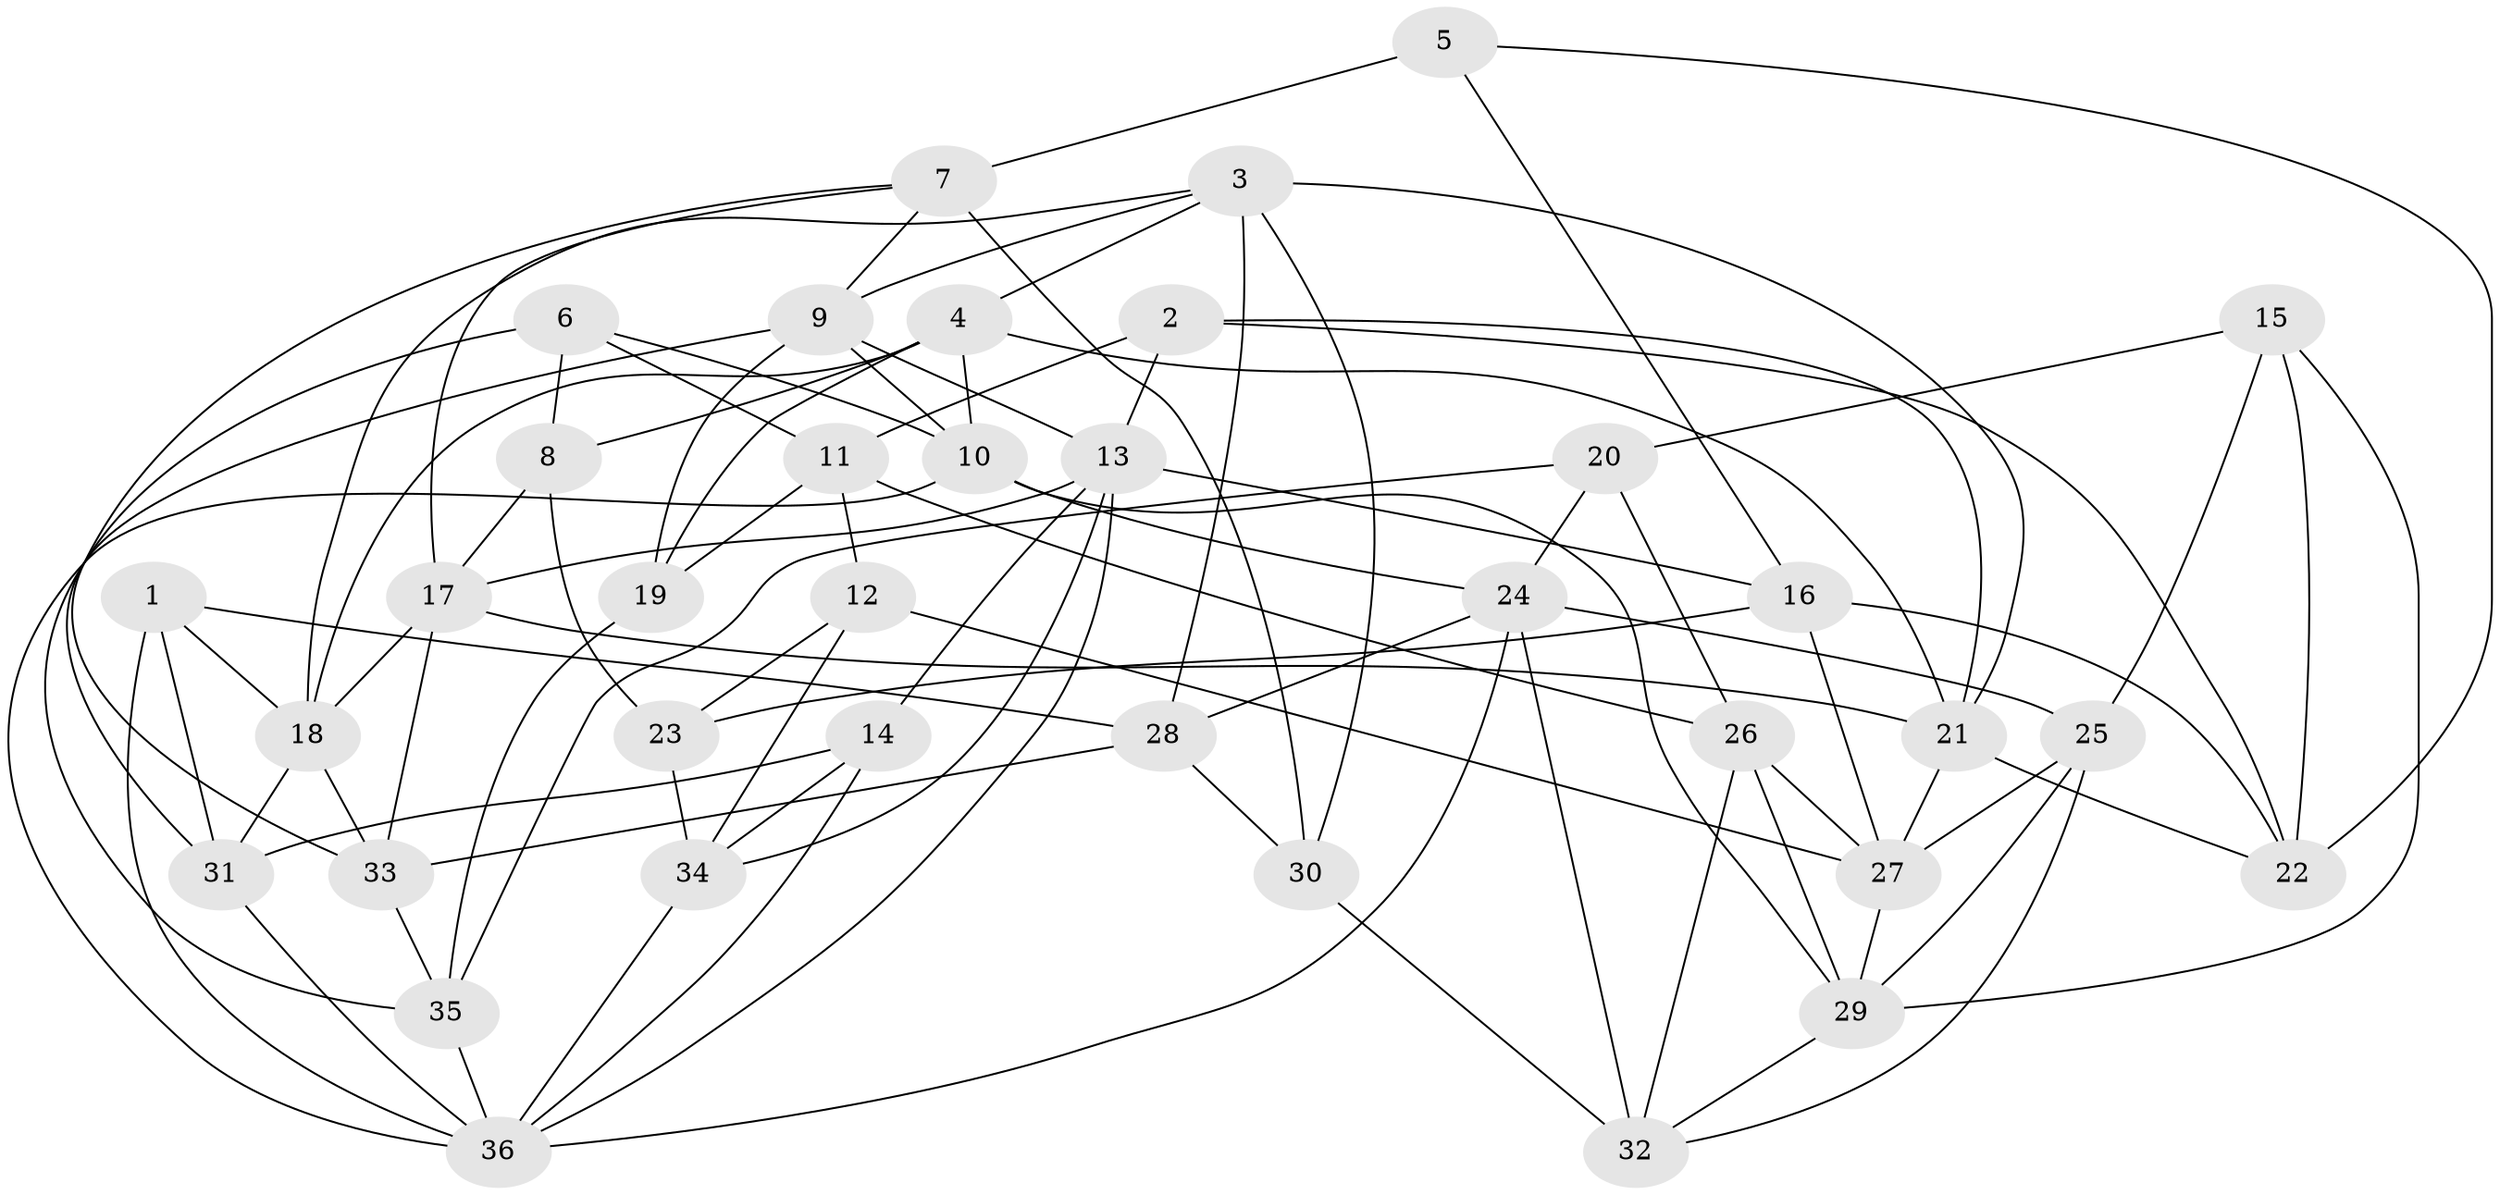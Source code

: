 // original degree distribution, {4: 1.0}
// Generated by graph-tools (version 1.1) at 2025/02/03/09/25 03:02:54]
// undirected, 36 vertices, 91 edges
graph export_dot {
graph [start="1"]
  node [color=gray90,style=filled];
  1;
  2;
  3;
  4;
  5;
  6;
  7;
  8;
  9;
  10;
  11;
  12;
  13;
  14;
  15;
  16;
  17;
  18;
  19;
  20;
  21;
  22;
  23;
  24;
  25;
  26;
  27;
  28;
  29;
  30;
  31;
  32;
  33;
  34;
  35;
  36;
  1 -- 18 [weight=1.0];
  1 -- 28 [weight=1.0];
  1 -- 31 [weight=1.0];
  1 -- 36 [weight=1.0];
  2 -- 11 [weight=1.0];
  2 -- 13 [weight=1.0];
  2 -- 21 [weight=1.0];
  2 -- 22 [weight=1.0];
  3 -- 4 [weight=1.0];
  3 -- 9 [weight=1.0];
  3 -- 18 [weight=1.0];
  3 -- 21 [weight=1.0];
  3 -- 28 [weight=1.0];
  3 -- 30 [weight=1.0];
  4 -- 8 [weight=1.0];
  4 -- 10 [weight=1.0];
  4 -- 18 [weight=1.0];
  4 -- 19 [weight=1.0];
  4 -- 21 [weight=1.0];
  5 -- 7 [weight=2.0];
  5 -- 16 [weight=1.0];
  5 -- 22 [weight=1.0];
  6 -- 8 [weight=2.0];
  6 -- 10 [weight=1.0];
  6 -- 11 [weight=1.0];
  6 -- 31 [weight=2.0];
  7 -- 9 [weight=1.0];
  7 -- 17 [weight=1.0];
  7 -- 30 [weight=1.0];
  7 -- 33 [weight=1.0];
  8 -- 17 [weight=1.0];
  8 -- 23 [weight=2.0];
  9 -- 10 [weight=1.0];
  9 -- 13 [weight=1.0];
  9 -- 19 [weight=1.0];
  9 -- 35 [weight=1.0];
  10 -- 24 [weight=1.0];
  10 -- 29 [weight=1.0];
  10 -- 36 [weight=1.0];
  11 -- 12 [weight=1.0];
  11 -- 19 [weight=1.0];
  11 -- 26 [weight=2.0];
  12 -- 23 [weight=1.0];
  12 -- 27 [weight=1.0];
  12 -- 34 [weight=1.0];
  13 -- 14 [weight=1.0];
  13 -- 16 [weight=2.0];
  13 -- 17 [weight=1.0];
  13 -- 34 [weight=1.0];
  13 -- 36 [weight=1.0];
  14 -- 31 [weight=1.0];
  14 -- 34 [weight=1.0];
  14 -- 36 [weight=1.0];
  15 -- 20 [weight=1.0];
  15 -- 22 [weight=2.0];
  15 -- 25 [weight=2.0];
  15 -- 29 [weight=1.0];
  16 -- 22 [weight=1.0];
  16 -- 23 [weight=1.0];
  16 -- 27 [weight=1.0];
  17 -- 18 [weight=1.0];
  17 -- 21 [weight=1.0];
  17 -- 33 [weight=1.0];
  18 -- 31 [weight=1.0];
  18 -- 33 [weight=1.0];
  19 -- 35 [weight=1.0];
  20 -- 24 [weight=1.0];
  20 -- 26 [weight=1.0];
  20 -- 35 [weight=1.0];
  21 -- 22 [weight=1.0];
  21 -- 27 [weight=1.0];
  23 -- 34 [weight=2.0];
  24 -- 25 [weight=1.0];
  24 -- 28 [weight=1.0];
  24 -- 32 [weight=1.0];
  24 -- 36 [weight=1.0];
  25 -- 27 [weight=1.0];
  25 -- 29 [weight=1.0];
  25 -- 32 [weight=1.0];
  26 -- 27 [weight=1.0];
  26 -- 29 [weight=1.0];
  26 -- 32 [weight=1.0];
  27 -- 29 [weight=1.0];
  28 -- 30 [weight=2.0];
  28 -- 33 [weight=1.0];
  29 -- 32 [weight=1.0];
  30 -- 32 [weight=2.0];
  31 -- 36 [weight=1.0];
  33 -- 35 [weight=2.0];
  34 -- 36 [weight=1.0];
  35 -- 36 [weight=1.0];
}
